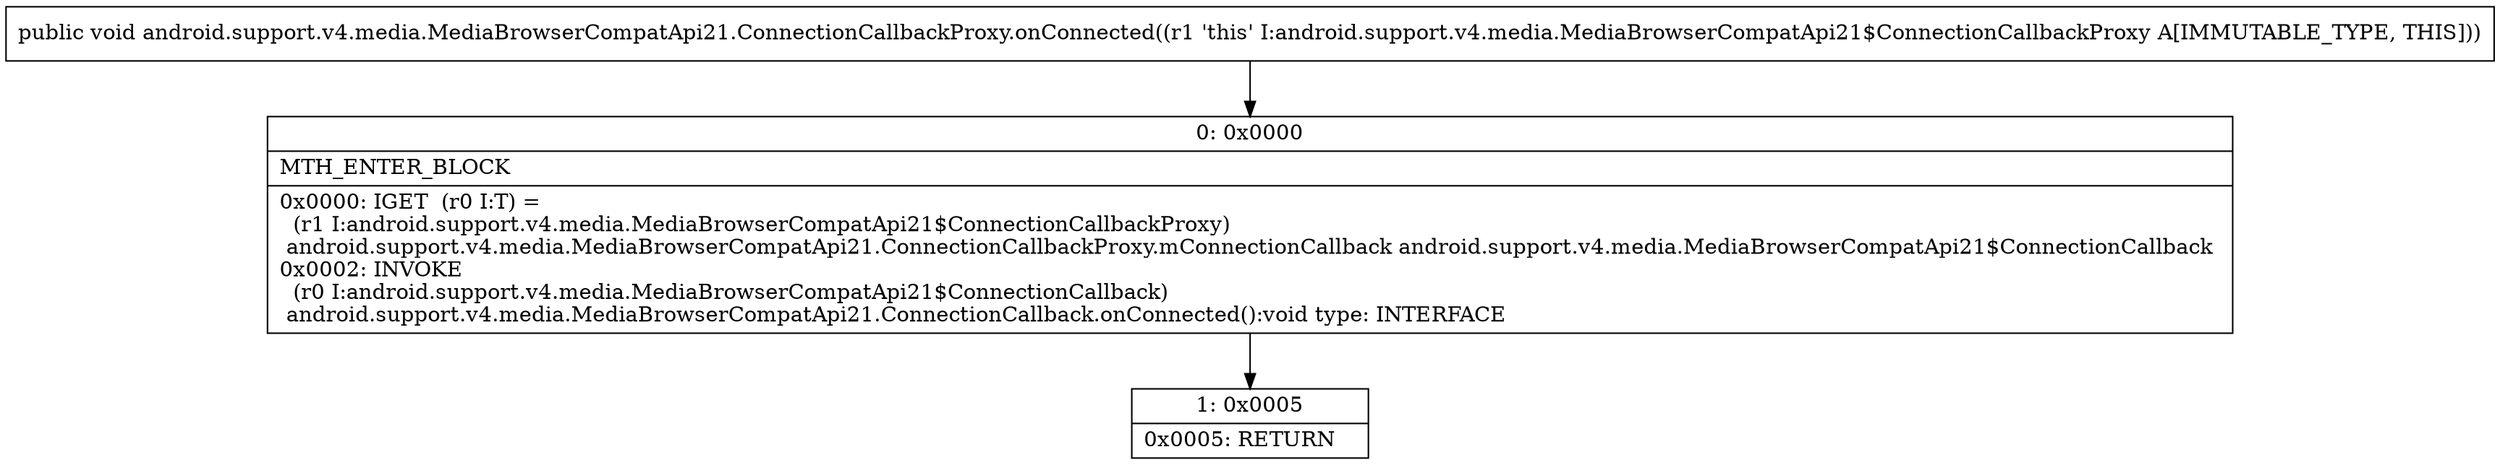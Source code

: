 digraph "CFG forandroid.support.v4.media.MediaBrowserCompatApi21.ConnectionCallbackProxy.onConnected()V" {
Node_0 [shape=record,label="{0\:\ 0x0000|MTH_ENTER_BLOCK\l|0x0000: IGET  (r0 I:T) = \l  (r1 I:android.support.v4.media.MediaBrowserCompatApi21$ConnectionCallbackProxy)\l android.support.v4.media.MediaBrowserCompatApi21.ConnectionCallbackProxy.mConnectionCallback android.support.v4.media.MediaBrowserCompatApi21$ConnectionCallback \l0x0002: INVOKE  \l  (r0 I:android.support.v4.media.MediaBrowserCompatApi21$ConnectionCallback)\l android.support.v4.media.MediaBrowserCompatApi21.ConnectionCallback.onConnected():void type: INTERFACE \l}"];
Node_1 [shape=record,label="{1\:\ 0x0005|0x0005: RETURN   \l}"];
MethodNode[shape=record,label="{public void android.support.v4.media.MediaBrowserCompatApi21.ConnectionCallbackProxy.onConnected((r1 'this' I:android.support.v4.media.MediaBrowserCompatApi21$ConnectionCallbackProxy A[IMMUTABLE_TYPE, THIS])) }"];
MethodNode -> Node_0;
Node_0 -> Node_1;
}

